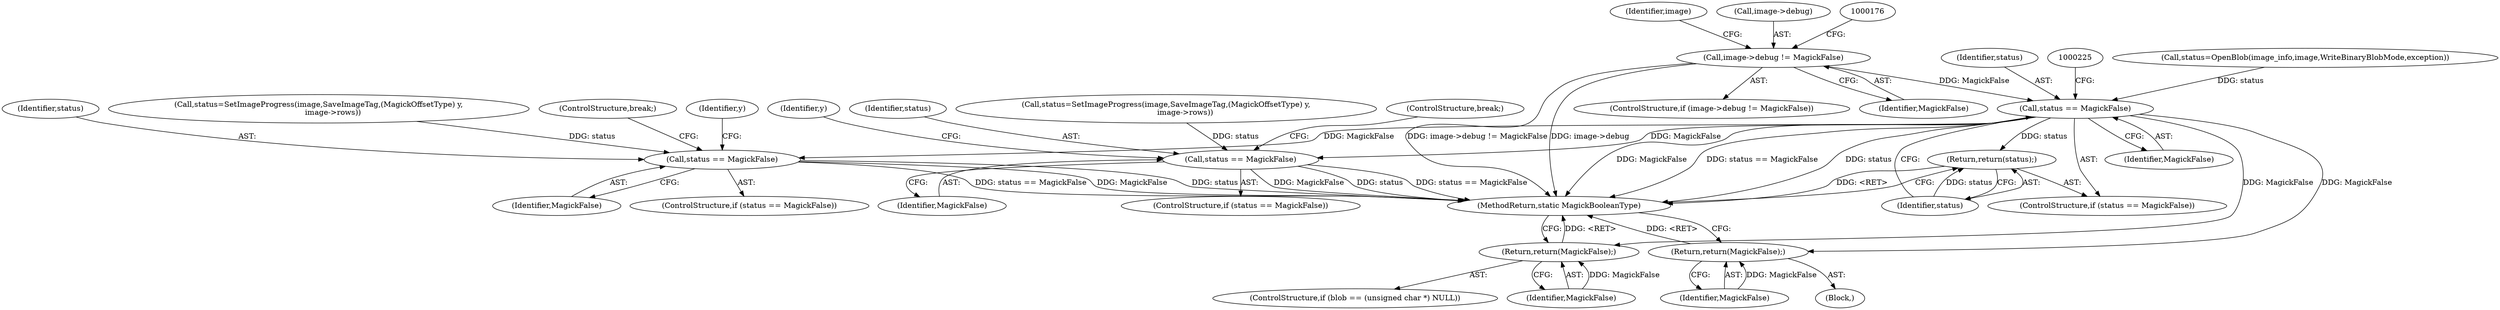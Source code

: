 digraph "0_ImageMagick_0f6fc2d5bf8f500820c3dbcf0d23ee14f2d9f734_4@pointer" {
"1000170" [label="(Call,image->debug != MagickFalse)"];
"1000219" [label="(Call,status == MagickFalse)"];
"1000222" [label="(Return,return(status);)"];
"1000866" [label="(Return,return(MagickFalse);)"];
"1000903" [label="(Return,return(MagickFalse);)"];
"1001637" [label="(Call,status == MagickFalse)"];
"1001887" [label="(Call,status == MagickFalse)"];
"1001625" [label="(Call,status=SetImageProgress(image,SaveImageTag,(MagickOffsetType) y,\n            image->rows))"];
"1000219" [label="(Call,status == MagickFalse)"];
"1001725" [label="(Identifier,y)"];
"1000867" [label="(Identifier,MagickFalse)"];
"1001639" [label="(Identifier,MagickFalse)"];
"1001888" [label="(Identifier,status)"];
"1001640" [label="(ControlStructure,break;)"];
"1001875" [label="(Call,status=SetImageProgress(image,SaveImageTag,(MagickOffsetType) y,\n                image->rows))"];
"1000169" [label="(ControlStructure,if (image->debug != MagickFalse))"];
"1000897" [label="(ControlStructure,if (blob == (unsigned char *) NULL))"];
"1000211" [label="(Call,status=OpenBlob(image_info,image,WriteBinaryBlobMode,exception))"];
"1000170" [label="(Call,image->debug != MagickFalse)"];
"1000904" [label="(Identifier,MagickFalse)"];
"1001637" [label="(Call,status == MagickFalse)"];
"1001948" [label="(MethodReturn,static MagickBooleanType)"];
"1000861" [label="(Block,)"];
"1000188" [label="(Identifier,image)"];
"1001636" [label="(ControlStructure,if (status == MagickFalse))"];
"1001887" [label="(Call,status == MagickFalse)"];
"1000174" [label="(Identifier,MagickFalse)"];
"1001890" [label="(ControlStructure,break;)"];
"1001889" [label="(Identifier,MagickFalse)"];
"1000222" [label="(Return,return(status);)"];
"1000903" [label="(Return,return(MagickFalse);)"];
"1000866" [label="(Return,return(MagickFalse);)"];
"1000220" [label="(Identifier,status)"];
"1000218" [label="(ControlStructure,if (status == MagickFalse))"];
"1000223" [label="(Identifier,status)"];
"1001558" [label="(Identifier,y)"];
"1001886" [label="(ControlStructure,if (status == MagickFalse))"];
"1000221" [label="(Identifier,MagickFalse)"];
"1001638" [label="(Identifier,status)"];
"1000171" [label="(Call,image->debug)"];
"1000170" -> "1000169"  [label="AST: "];
"1000170" -> "1000174"  [label="CFG: "];
"1000171" -> "1000170"  [label="AST: "];
"1000174" -> "1000170"  [label="AST: "];
"1000176" -> "1000170"  [label="CFG: "];
"1000188" -> "1000170"  [label="CFG: "];
"1000170" -> "1001948"  [label="DDG: image->debug"];
"1000170" -> "1001948"  [label="DDG: image->debug != MagickFalse"];
"1000170" -> "1000219"  [label="DDG: MagickFalse"];
"1000219" -> "1000218"  [label="AST: "];
"1000219" -> "1000221"  [label="CFG: "];
"1000220" -> "1000219"  [label="AST: "];
"1000221" -> "1000219"  [label="AST: "];
"1000223" -> "1000219"  [label="CFG: "];
"1000225" -> "1000219"  [label="CFG: "];
"1000219" -> "1001948"  [label="DDG: MagickFalse"];
"1000219" -> "1001948"  [label="DDG: status == MagickFalse"];
"1000219" -> "1001948"  [label="DDG: status"];
"1000211" -> "1000219"  [label="DDG: status"];
"1000219" -> "1000222"  [label="DDG: status"];
"1000219" -> "1000866"  [label="DDG: MagickFalse"];
"1000219" -> "1000903"  [label="DDG: MagickFalse"];
"1000219" -> "1001637"  [label="DDG: MagickFalse"];
"1000219" -> "1001887"  [label="DDG: MagickFalse"];
"1000222" -> "1000218"  [label="AST: "];
"1000222" -> "1000223"  [label="CFG: "];
"1000223" -> "1000222"  [label="AST: "];
"1001948" -> "1000222"  [label="CFG: "];
"1000222" -> "1001948"  [label="DDG: <RET>"];
"1000223" -> "1000222"  [label="DDG: status"];
"1000866" -> "1000861"  [label="AST: "];
"1000866" -> "1000867"  [label="CFG: "];
"1000867" -> "1000866"  [label="AST: "];
"1001948" -> "1000866"  [label="CFG: "];
"1000866" -> "1001948"  [label="DDG: <RET>"];
"1000867" -> "1000866"  [label="DDG: MagickFalse"];
"1000903" -> "1000897"  [label="AST: "];
"1000903" -> "1000904"  [label="CFG: "];
"1000904" -> "1000903"  [label="AST: "];
"1001948" -> "1000903"  [label="CFG: "];
"1000903" -> "1001948"  [label="DDG: <RET>"];
"1000904" -> "1000903"  [label="DDG: MagickFalse"];
"1001637" -> "1001636"  [label="AST: "];
"1001637" -> "1001639"  [label="CFG: "];
"1001638" -> "1001637"  [label="AST: "];
"1001639" -> "1001637"  [label="AST: "];
"1001640" -> "1001637"  [label="CFG: "];
"1001558" -> "1001637"  [label="CFG: "];
"1001637" -> "1001948"  [label="DDG: status"];
"1001637" -> "1001948"  [label="DDG: status == MagickFalse"];
"1001637" -> "1001948"  [label="DDG: MagickFalse"];
"1001625" -> "1001637"  [label="DDG: status"];
"1001887" -> "1001886"  [label="AST: "];
"1001887" -> "1001889"  [label="CFG: "];
"1001888" -> "1001887"  [label="AST: "];
"1001889" -> "1001887"  [label="AST: "];
"1001890" -> "1001887"  [label="CFG: "];
"1001725" -> "1001887"  [label="CFG: "];
"1001887" -> "1001948"  [label="DDG: MagickFalse"];
"1001887" -> "1001948"  [label="DDG: status"];
"1001887" -> "1001948"  [label="DDG: status == MagickFalse"];
"1001875" -> "1001887"  [label="DDG: status"];
}
